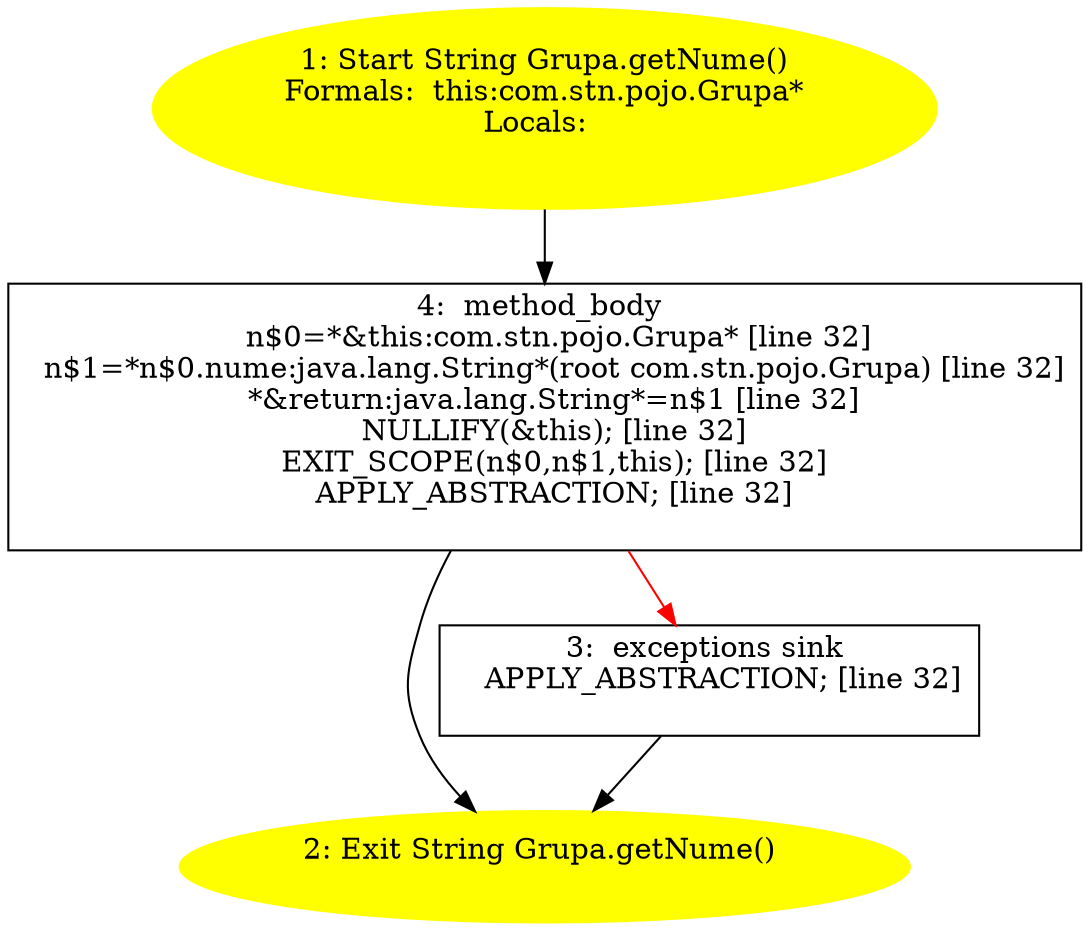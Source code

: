 /* @generated */
digraph cfg {
"com.stn.pojo.Grupa.getNume():java.lang.String.234e42b4781e81dd16d16a19f7eef643_1" [label="1: Start String Grupa.getNume()\nFormals:  this:com.stn.pojo.Grupa*\nLocals:  \n  " color=yellow style=filled]
	

	 "com.stn.pojo.Grupa.getNume():java.lang.String.234e42b4781e81dd16d16a19f7eef643_1" -> "com.stn.pojo.Grupa.getNume():java.lang.String.234e42b4781e81dd16d16a19f7eef643_4" ;
"com.stn.pojo.Grupa.getNume():java.lang.String.234e42b4781e81dd16d16a19f7eef643_2" [label="2: Exit String Grupa.getNume() \n  " color=yellow style=filled]
	

"com.stn.pojo.Grupa.getNume():java.lang.String.234e42b4781e81dd16d16a19f7eef643_3" [label="3:  exceptions sink \n   APPLY_ABSTRACTION; [line 32]\n " shape="box"]
	

	 "com.stn.pojo.Grupa.getNume():java.lang.String.234e42b4781e81dd16d16a19f7eef643_3" -> "com.stn.pojo.Grupa.getNume():java.lang.String.234e42b4781e81dd16d16a19f7eef643_2" ;
"com.stn.pojo.Grupa.getNume():java.lang.String.234e42b4781e81dd16d16a19f7eef643_4" [label="4:  method_body \n   n$0=*&this:com.stn.pojo.Grupa* [line 32]\n  n$1=*n$0.nume:java.lang.String*(root com.stn.pojo.Grupa) [line 32]\n  *&return:java.lang.String*=n$1 [line 32]\n  NULLIFY(&this); [line 32]\n  EXIT_SCOPE(n$0,n$1,this); [line 32]\n  APPLY_ABSTRACTION; [line 32]\n " shape="box"]
	

	 "com.stn.pojo.Grupa.getNume():java.lang.String.234e42b4781e81dd16d16a19f7eef643_4" -> "com.stn.pojo.Grupa.getNume():java.lang.String.234e42b4781e81dd16d16a19f7eef643_2" ;
	 "com.stn.pojo.Grupa.getNume():java.lang.String.234e42b4781e81dd16d16a19f7eef643_4" -> "com.stn.pojo.Grupa.getNume():java.lang.String.234e42b4781e81dd16d16a19f7eef643_3" [color="red" ];
}
